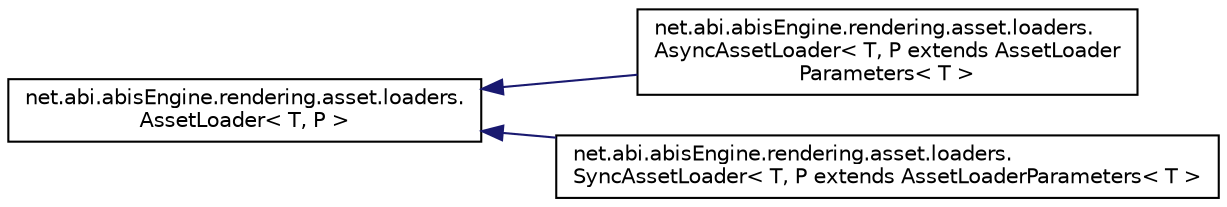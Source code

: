 digraph "Graphical Class Hierarchy"
{
 // LATEX_PDF_SIZE
  edge [fontname="Helvetica",fontsize="10",labelfontname="Helvetica",labelfontsize="10"];
  node [fontname="Helvetica",fontsize="10",shape=record];
  rankdir="LR";
  Node0 [label="net.abi.abisEngine.rendering.asset.loaders.\lAssetLoader\< T, P \>",height=0.2,width=0.4,color="black", fillcolor="white", style="filled",URL="$d5/d06/classnet_1_1abi_1_1abis_engine_1_1rendering_1_1asset_1_1loaders_1_1_asset_loader.html",tooltip=" "];
  Node0 -> Node1 [dir="back",color="midnightblue",fontsize="10",style="solid",fontname="Helvetica"];
  Node1 [label="net.abi.abisEngine.rendering.asset.loaders.\lAsyncAssetLoader\< T, P extends AssetLoader\lParameters\< T \>",height=0.2,width=0.4,color="black", fillcolor="white", style="filled",URL="$da/db1/classnet_1_1abi_1_1abis_engine_1_1rendering_1_1asset_1_1loaders_1_1_async_asset_loader.html",tooltip=" "];
  Node0 -> Node2 [dir="back",color="midnightblue",fontsize="10",style="solid",fontname="Helvetica"];
  Node2 [label="net.abi.abisEngine.rendering.asset.loaders.\lSyncAssetLoader\< T, P extends AssetLoaderParameters\< T \>",height=0.2,width=0.4,color="black", fillcolor="white", style="filled",URL="$d7/d80/classnet_1_1abi_1_1abis_engine_1_1rendering_1_1asset_1_1loaders_1_1_sync_asset_loader.html",tooltip=" "];
}
